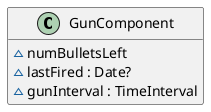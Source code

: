 @startuml
' STYLE START
hide empty members

skinparam shadowing false
<style>
document {
  BackgroundColor transparent
  Margin 0
}
</style>
' STYLE END

class GunComponent {
  ~numBulletsLeft
  ~lastFired : Date?
  ~gunInterval : TimeInterval
}
@enduml